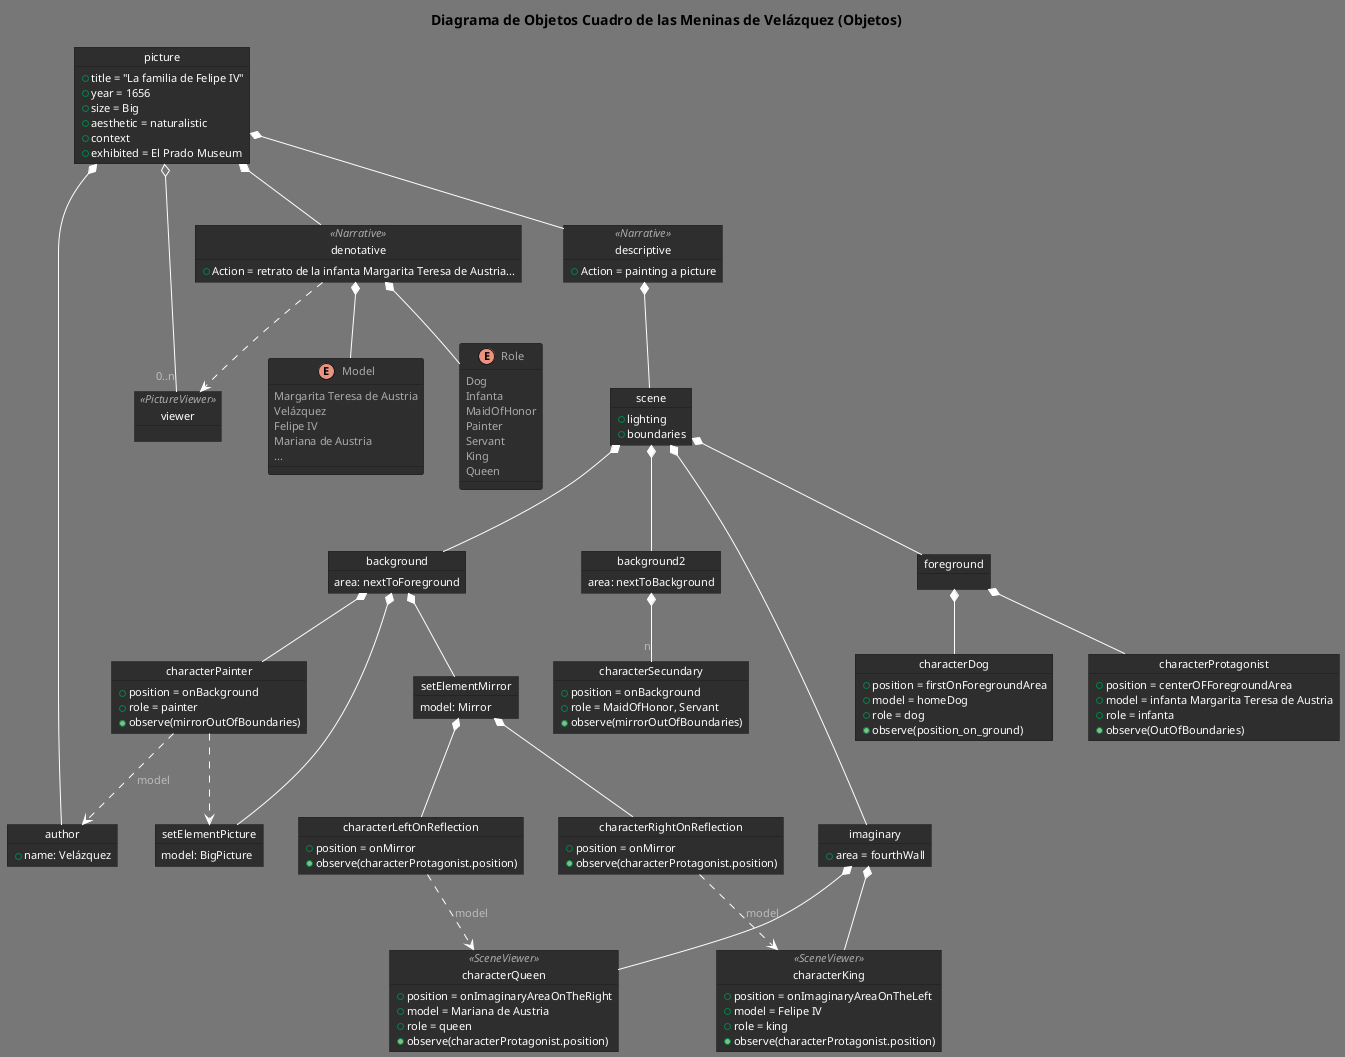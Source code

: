 @startuml MeninasObj

!theme reddress-darkred

title Diagrama de Objetos Cuadro de las Meninas de Velázquez (Objetos)

object picture{
    + title = "La familia de Felipe IV"
    + year = 1656
    + size = Big
    + aesthetic = naturalistic
    + context
    + exhibited = El Prado Museum
}
object author{
   + name: Velázquez
}

object viewer <<PictureViewer>> {
}

object denotative  <<Narrative>>{
    + Action = retrato de la infanta Margarita Teresa de Austria...
}
object descriptive <<Narrative>>{
    + Action = painting a picture
}

picture *-- author
picture o--"0..n" viewer
picture *-- descriptive
picture *-- denotative
denotative ..> viewer

denotative *-- Model
denotative *-- Role

enum Role {
    Dog
    Infanta
    MaidOfHonor
    Painter
    Servant
    King
    Queen
}

enum Model {
    Margarita Teresa de Austria
    Velázquez
    Felipe IV
    Mariana de Austria
    ...
}

object scene {
    + lighting
    + boundaries
}

object foreground {
}
object background {
    area: nextToForeground
}
object background2 {
    area: nextToBackground
}
object imaginary {
    + area = fourthWall
}

object characterDog {
    + position = firstOnForegroundArea
    + model = homeDog
    + role = dog
    + observe(position_on_ground)
   
}

object characterProtagonist {
    + position = centerOFForegroundArea
    + model = infanta Margarita Teresa de Austria
    + role = infanta
    + observe(OutOfBoundaries)
   
}

object characterLeftOnReflection {
    + position = onMirror
    + observe(characterProtagonist.position)
}
object characterRightOnReflection {
    + position = onMirror
    + observe(characterProtagonist.position)

}

object characterKing <<SceneViewer>>{
    + position = onImaginaryAreaOnTheLeft
    + model = Felipe IV
    + role = king
    + observe(characterProtagonist.position)
   
}
object characterQueen <<SceneViewer>>{
    + position = onImaginaryAreaOnTheRight
    + model = Mariana de Austria
    + role = queen
    + observe(characterProtagonist.position)
   
}

object characterPainter {
    + position = onBackground
    + role = painter
    + observe(mirrorOutOfBoundaries)
   
}
object characterSecundary {
    + position = onBackground
    + role = MaidOfHonor, Servant
    + observe(mirrorOutOfBoundaries)
   
}

descriptive *-- scene

scene *-- foreground
scene *-- background
scene *-- background2
scene *-- imaginary

object setElementMirror {
    model: Mirror
}
object setElementPicture {
    model: BigPicture
}

foreground *-- characterProtagonist
foreground *-- characterDog
background *-- characterPainter
background *-- setElementMirror
background *-- setElementPicture
background2 *-- "n" characterSecundary
imaginary *-- characterKing
imaginary *-- characterQueen


characterPainter ..> setElementPicture

setElementMirror *-- characterLeftOnReflection
setElementMirror *-- characterRightOnReflection


characterRightOnReflection ..> characterKing :model
characterLeftOnReflection ..> characterQueen :model

characterPainter ..> author :model


@end